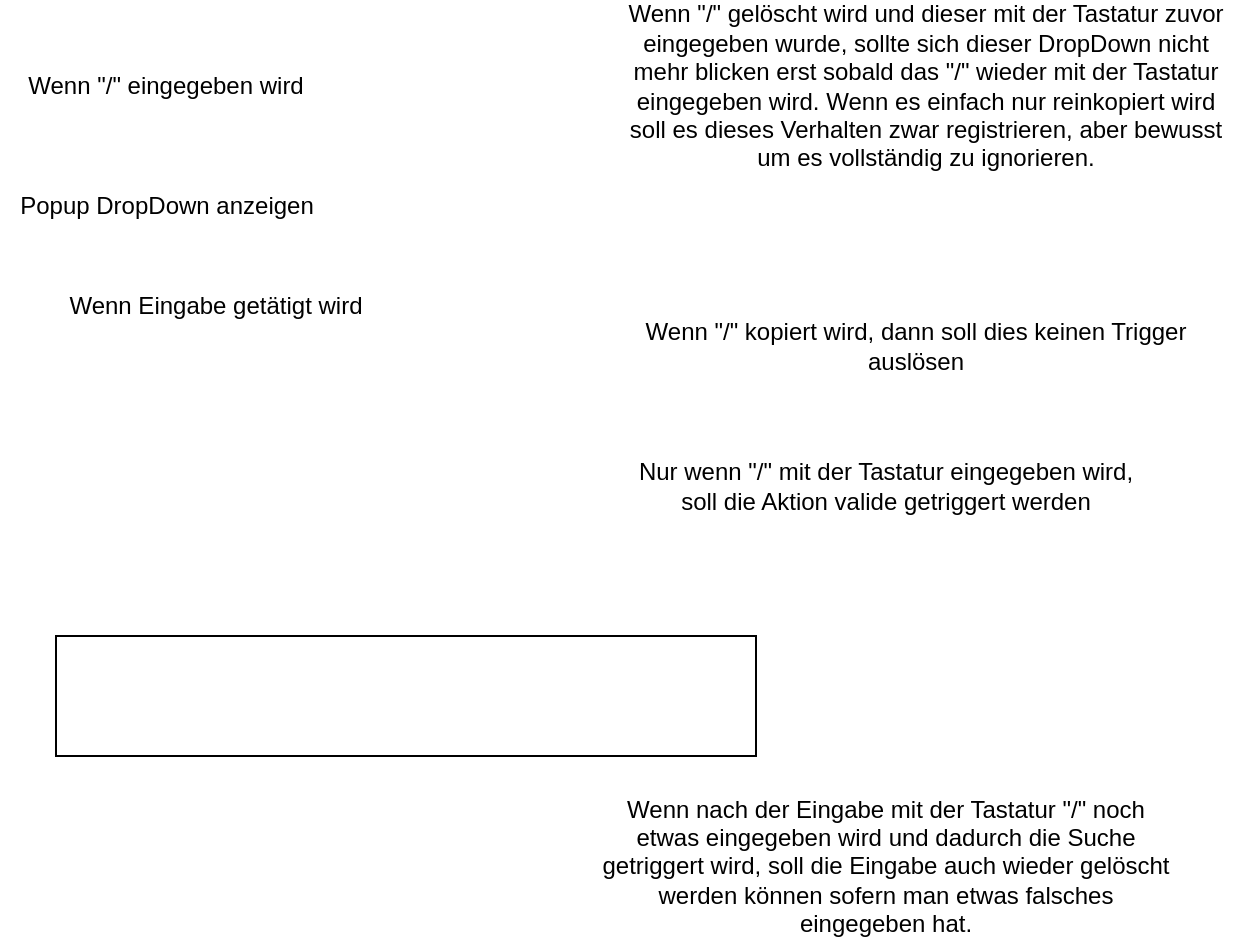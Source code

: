 <mxfile>
    <diagram id="nRV0QZUFc2kxazQBU8Fh" name="Page-1">
        <mxGraphModel dx="615" dy="466" grid="1" gridSize="10" guides="1" tooltips="1" connect="1" arrows="1" fold="1" page="1" pageScale="1" pageWidth="850" pageHeight="1100" math="0" shadow="0">
            <root>
                <mxCell id="0"/>
                <mxCell id="1" parent="0"/>
                <mxCell id="2" value="" style="rounded=0;whiteSpace=wrap;html=1;" vertex="1" parent="1">
                    <mxGeometry x="140" y="360" width="350" height="60" as="geometry"/>
                </mxCell>
                <mxCell id="3" value="Wenn &quot;/&quot; eingegeben wird" style="text;html=1;align=center;verticalAlign=middle;whiteSpace=wrap;rounded=0;" vertex="1" parent="1">
                    <mxGeometry x="120" y="70" width="150" height="30" as="geometry"/>
                </mxCell>
                <mxCell id="4" value="Popup DropDown anzeigen" style="text;html=1;align=center;verticalAlign=middle;whiteSpace=wrap;rounded=0;" vertex="1" parent="1">
                    <mxGeometry x="112.5" y="130" width="165" height="30" as="geometry"/>
                </mxCell>
                <mxCell id="5" value="Wenn Eingabe getätigt wird" style="text;html=1;align=center;verticalAlign=middle;whiteSpace=wrap;rounded=0;" vertex="1" parent="1">
                    <mxGeometry x="130" y="180" width="180" height="30" as="geometry"/>
                </mxCell>
                <mxCell id="6" value="Wenn &quot;/&quot; gelöscht wird und dieser mit der Tastatur zuvor eingegeben wurde, sollte sich dieser DropDown nicht mehr blicken erst sobald das &quot;/&quot; wieder mit der Tastatur eingegeben wird. Wenn es einfach nur reinkopiert wird soll es dieses Verhalten zwar registrieren, aber bewusst um es vollständig zu ignorieren." style="text;html=1;align=center;verticalAlign=middle;whiteSpace=wrap;rounded=0;" vertex="1" parent="1">
                    <mxGeometry x="420" y="70" width="310" height="30" as="geometry"/>
                </mxCell>
                <mxCell id="7" value="Wenn &quot;/&quot; kopiert wird, dann soll dies keinen Trigger auslösen" style="text;html=1;align=center;verticalAlign=middle;whiteSpace=wrap;rounded=0;" vertex="1" parent="1">
                    <mxGeometry x="430" y="200" width="280" height="30" as="geometry"/>
                </mxCell>
                <mxCell id="8" value="Nur wenn &quot;/&quot; mit der Tastatur eingegeben wird, soll die Aktion valide getriggert werden" style="text;html=1;align=center;verticalAlign=middle;whiteSpace=wrap;rounded=0;" vertex="1" parent="1">
                    <mxGeometry x="425" y="270" width="260" height="30" as="geometry"/>
                </mxCell>
                <mxCell id="10" value="Wenn nach der Eingabe mit der Tastatur &quot;/&quot; noch etwas eingegeben wird und dadurch die Suche getriggert wird, soll die Eingabe auch wieder gelöscht werden können sofern man etwas falsches eingegeben hat." style="text;html=1;align=center;verticalAlign=middle;whiteSpace=wrap;rounded=0;" vertex="1" parent="1">
                    <mxGeometry x="410" y="460" width="290" height="30" as="geometry"/>
                </mxCell>
            </root>
        </mxGraphModel>
    </diagram>
</mxfile>